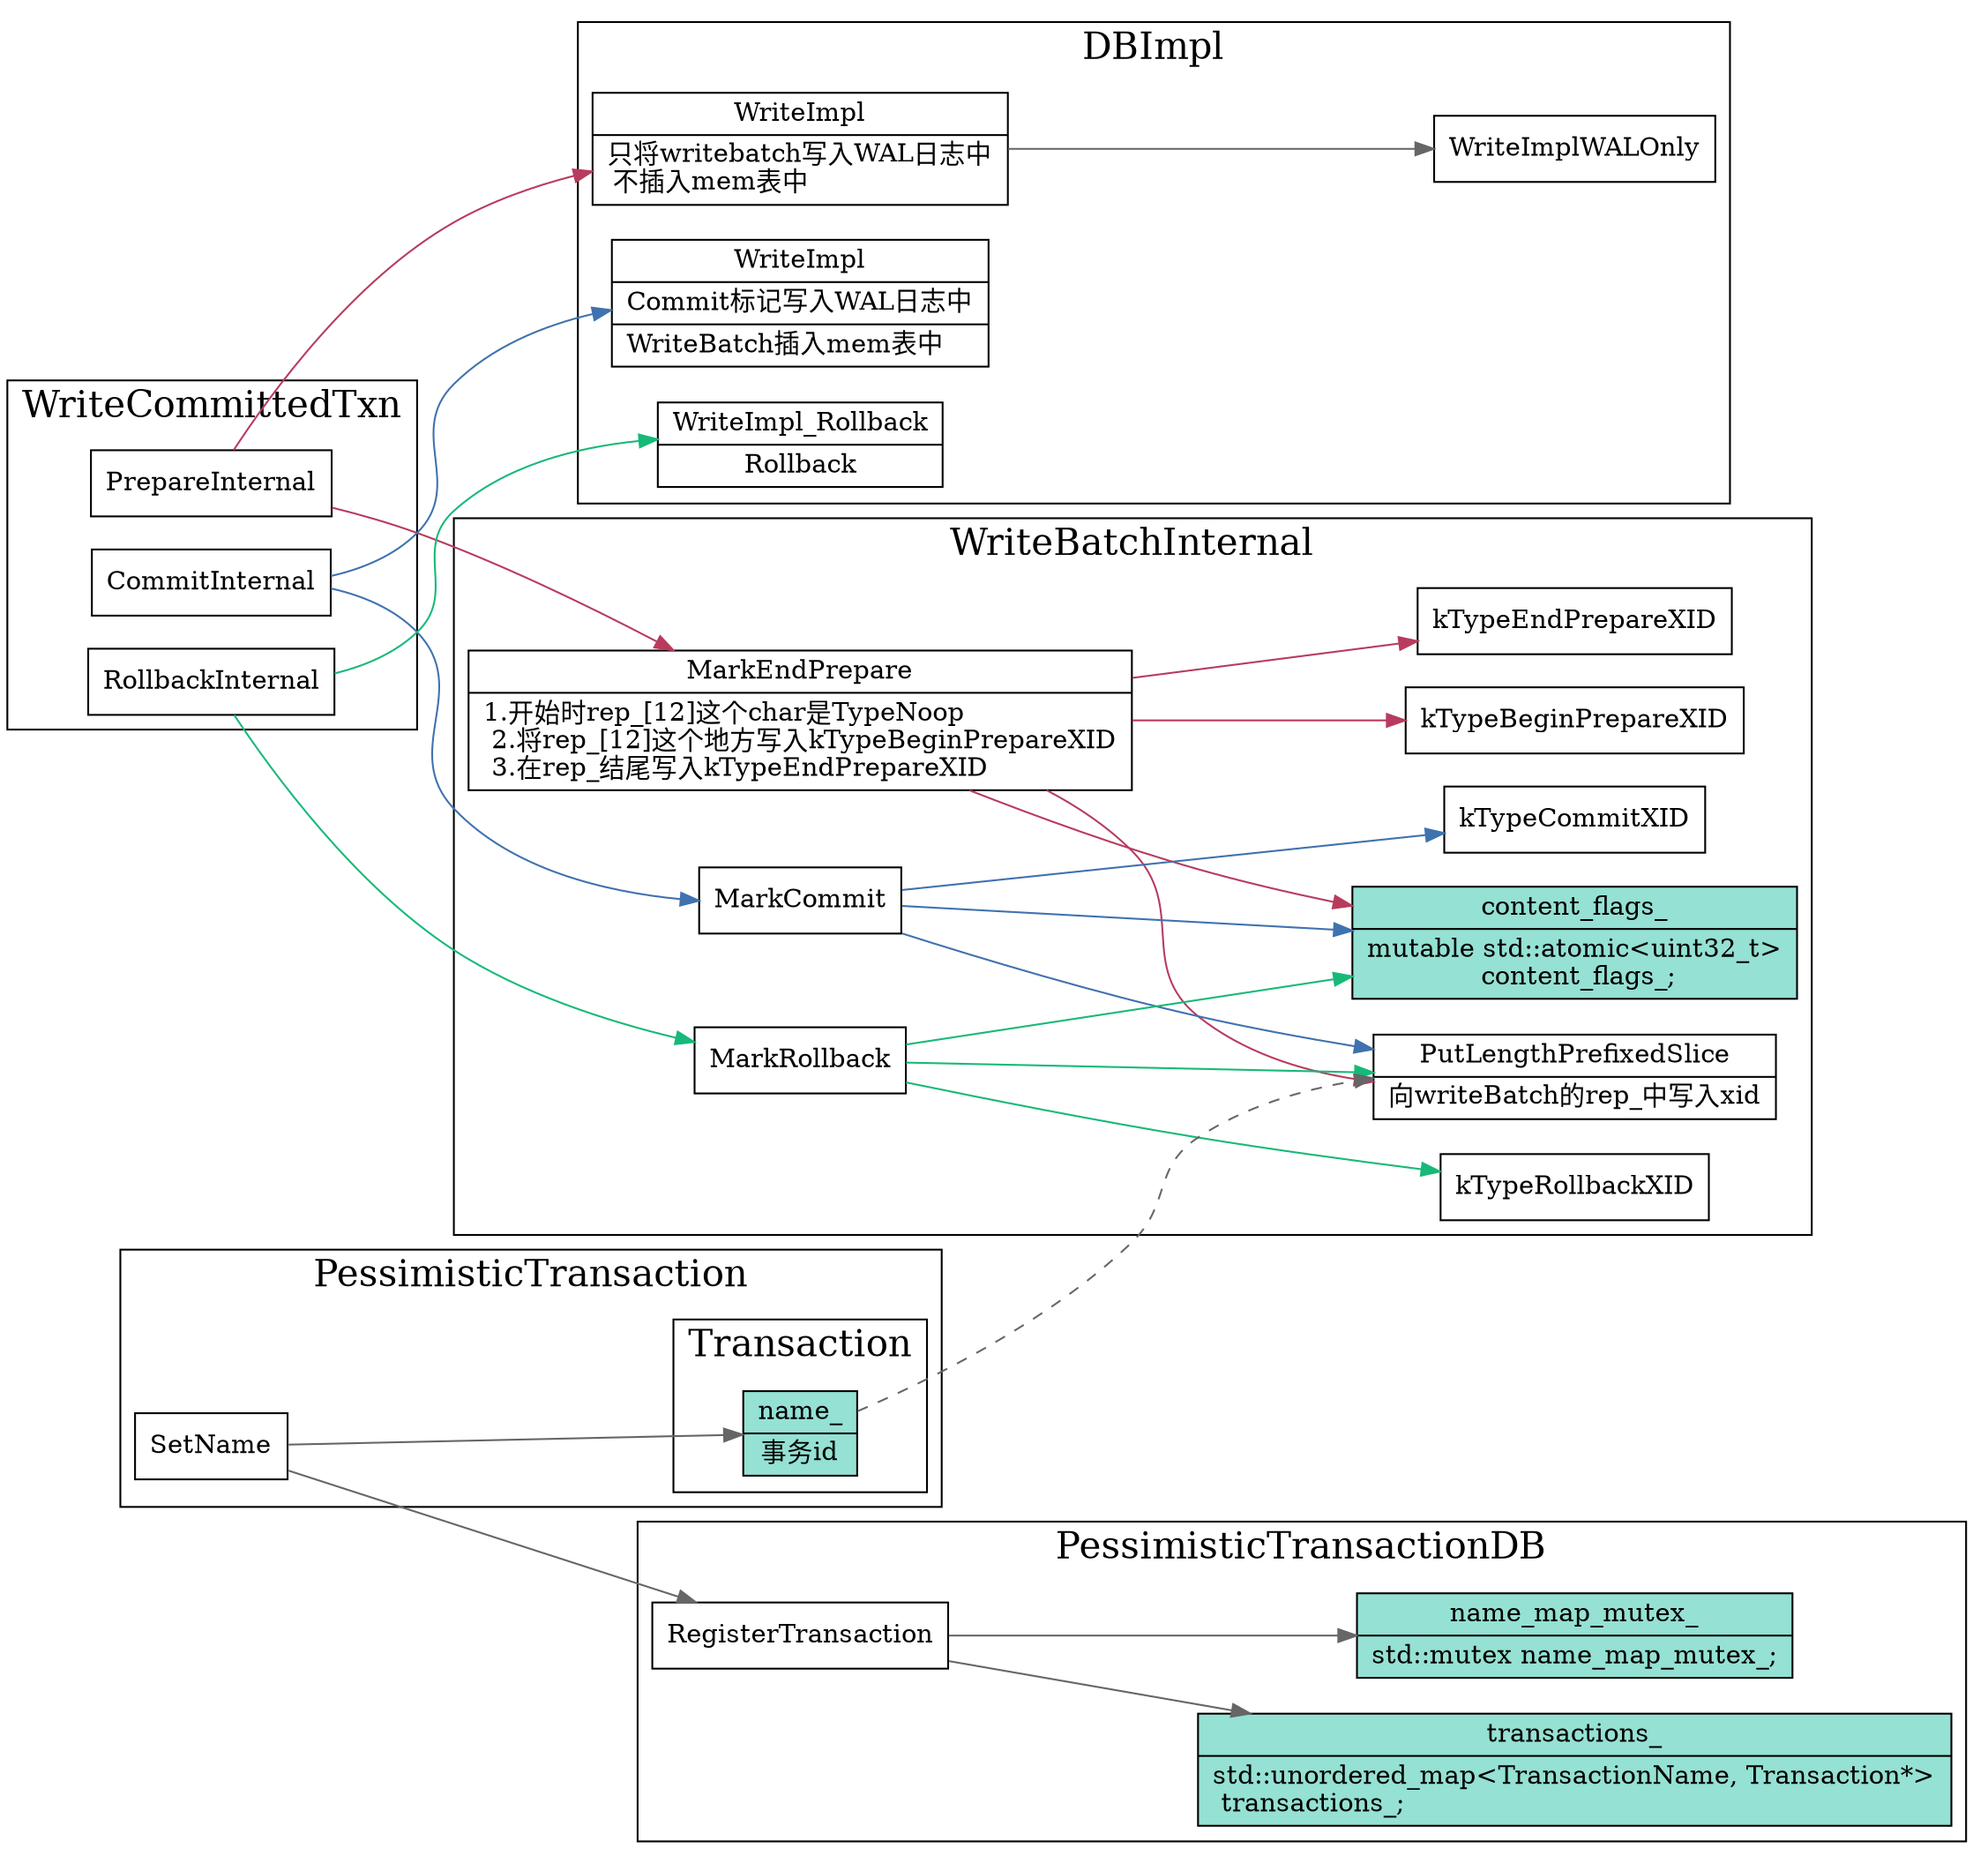 digraph two_phase_commit_write_batch {
  node[shape=box];
  edge[color=gray40];
  newrank=true;
  rankdir=LR;

  subgraph cluster_DBImpl {
    graph[label="DBImpl";fontsize=20;];
    WriteImpl_Prepare -> WriteImplWALOnly;
    WriteImpl_Prepare[
      shape="record"
      label="{{
        WriteImpl|
        只将writebatch写入WAL日志中\l
        不插入mem表中\l
      }}"
    ];
    WriteImpl_Commited[
      shape="record"
      label="{{
        WriteImpl|
        Commit标记写入WAL日志中\l|
        WriteBatch插入mem表中\l
      }}"
    ];
    WriteImpl_Rollback[
      shape="record"
      label="{{
        WriteImpl_Rollback|
        Rollback
      }}"
    ];
  }
  subgraph cluster_WriteBatchInternal {
    graph[label="WriteBatchInternal";fontsize=20;];
    MarkEndPrepare[
      shape="record"
      label="{{
        MarkEndPrepare|
        1.开始时rep_[12]这个char是TypeNoop\l
        2.将rep_[12]这个地方写入kTypeBeginPrepareXID\l
        3.在rep_结尾写入kTypeEndPrepareXID\l
      }}"
    ];
    MarkEndPrepare -> {
      kTypeBeginPrepareXID;
      kTypeEndPrepareXID;
      PutLengthPrefixedSlice;
      content_flags_;
    }[color="#b83b5e"];

    MarkCommit -> {
      kTypeCommitXID;
      PutLengthPrefixedSlice;
      content_flags_;
    }[color="#3f72af"];

    MarkRollback -> {
      kTypeRollbackXID;
      PutLengthPrefixedSlice;
      content_flags_;
    }[color="#17b978"];

    content_flags_[
      shape="record";
      fillcolor="#95e1d3"
      style=filled;
      label="{{
        content_flags_|
          mutable std::atomic\<uint32_t\>\l content_flags_;
      }}"
    ];
    PutLengthPrefixedSlice[
      shape="record"
      label="{{
        PutLengthPrefixedSlice|
        向writeBatch的rep_中写入xid
      }}"
    ];
  }

  subgraph cluster_PessimisticTransactionDB {
    graph[label="PessimisticTransactionDB";fontsize=20;];
    RegisterTransaction -> {
      transactions_;
      name_map_mutex_;
    }
    transactions_[
      shape="record";
      fillcolor="#95e1d3"
      style=filled;
      label="{{
        transactions_|
          std::unordered_map\<TransactionName, Transaction*\>\l  transactions_;\l
      }}"
    ];
    name_map_mutex_[
      shape="record";
      fillcolor="#95e1d3"
      style=filled;
      label="{{
        name_map_mutex_|
          std::mutex name_map_mutex_;
      }}"
    ];
  }
  subgraph cluster_PessmisticTransaction {
    graph[label="PessimisticTransaction";fontsize=20;];
    subgraph cluster_Transaction {
      graph[label="Transaction";fontsize=20;];
      name_[
        shape="record";
        fillcolor="#95e1d3"
        style=filled;
        label="{{
          name_|
          事务id
        }}"
      ];
      name_ -> PutLengthPrefixedSlice[style=dashed];
    }
    SetName -> {
      name_;
      RegisterTransaction;
    }
  }

  subgraph cluster_WriteCommittedTxn {
    graph[label="WriteCommittedTxn";fontsize=20;];
    PrepareInternal -> { 
      MarkEndPrepare;
      WriteImpl_Prepare;
    }[color="#b83b5e"];

    CommitInternal -> {
      MarkCommit;
      WriteImpl_Commited;
    }[color="#3f72af"];

    RollbackInternal -> {
      MarkRollback 
      WriteImpl_Rollback;
    } [color="#17b978"];
  }

}

